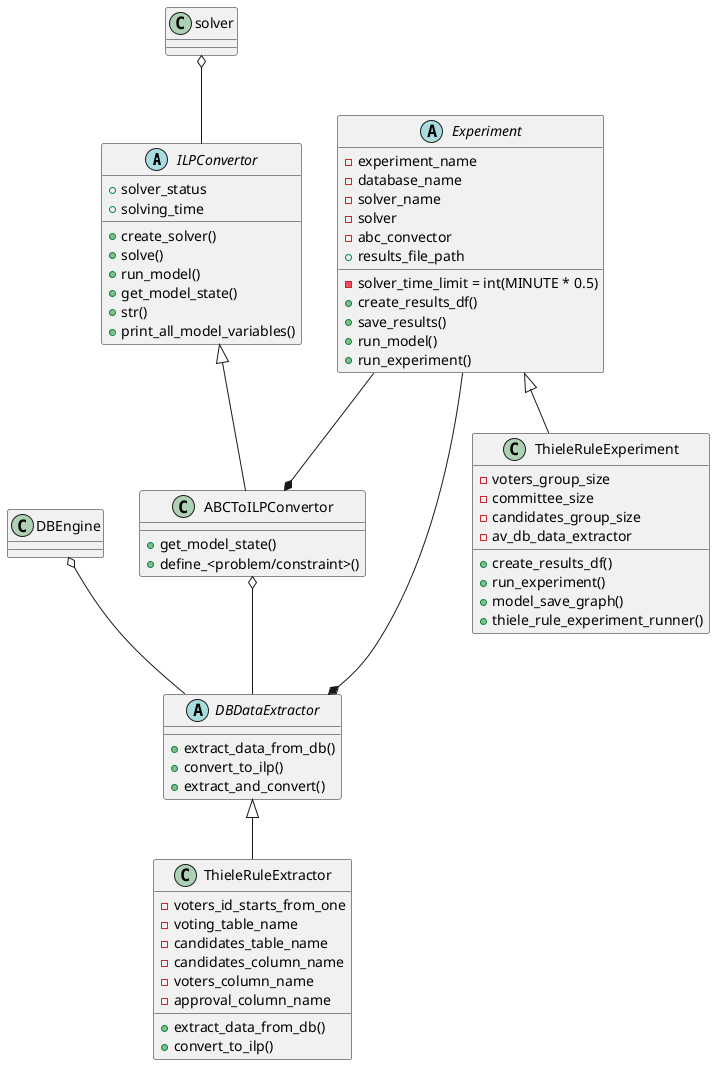 @startuml

abstract class ILPConvertor {
    +solver_status
    +solving_time

    +create_solver()
    +solve()
    +run_model()
    +get_model_state()
    +str()
    +print_all_model_variables()
}
solver o-- ILPConvertor

class ABCToILPConvertor{
   +get_model_state()
   +define_<problem/constraint>()
}
ILPConvertor <|-- ABCToILPConvertor

abstract class DBDataExtractor{
    +extract_data_from_db()
    +convert_to_ilp()
    +extract_and_convert()
}
ABCToILPConvertor o-- DBDataExtractor
DBEngine o-- DBDataExtractor

class ThieleRuleExtractor{
    -voters_id_starts_from_one
    -voting_table_name
    -candidates_table_name
    -candidates_column_name
    -voters_column_name
    -approval_column_name

    +extract_data_from_db()
    +convert_to_ilp()
}
DBDataExtractor <|-- ThieleRuleExtractor

abstract class Experiment{
    -experiment_name
    -database_name
    -solver_time_limit = int(MINUTE * 0.5)
    -solver_name
    -solver
    -abc_convector
    +results_file_path

    +create_results_df()
    +save_results()
    +run_model()
    +run_experiment()
}
Experiment --* ABCToILPConvertor
Experiment --* DBDataExtractor

class ThieleRuleExperiment{
    -voters_group_size
    -committee_size
    -candidates_group_size
    -av_db_data_extractor
    +create_results_df()
    +run_experiment()
    +model_save_graph()
    +thiele_rule_experiment_runner()
}
Experiment <|-- ThieleRuleExperiment

@enduml